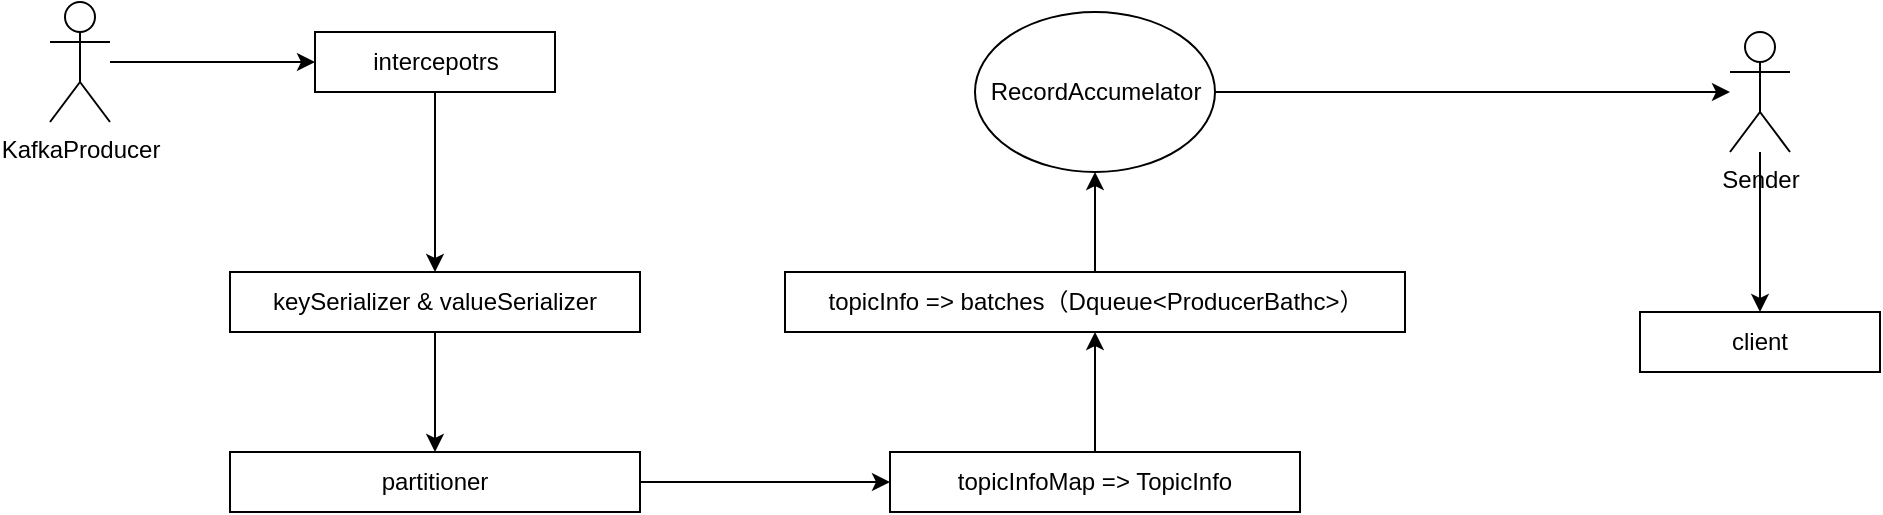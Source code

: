 <mxfile version="21.7.2" type="device">
  <diagram name="第 1 页" id="HpaX0P8XmZJ58mbIt6KI">
    <mxGraphModel dx="2528" dy="914" grid="1" gridSize="10" guides="1" tooltips="1" connect="1" arrows="1" fold="1" page="1" pageScale="1" pageWidth="827" pageHeight="1169" math="0" shadow="0">
      <root>
        <mxCell id="0" />
        <mxCell id="1" parent="0" />
        <mxCell id="ATlzD4DecSIZiHJDfU_H-5" value="" style="edgeStyle=orthogonalEdgeStyle;rounded=0;orthogonalLoop=1;jettySize=auto;html=1;" edge="1" parent="1" source="ATlzD4DecSIZiHJDfU_H-2" target="ATlzD4DecSIZiHJDfU_H-4">
          <mxGeometry relative="1" as="geometry" />
        </mxCell>
        <mxCell id="ATlzD4DecSIZiHJDfU_H-2" value="KafkaProducer" style="shape=umlActor;verticalLabelPosition=bottom;verticalAlign=top;html=1;outlineConnect=0;" vertex="1" parent="1">
          <mxGeometry x="-60" y="275" width="30" height="60" as="geometry" />
        </mxCell>
        <mxCell id="ATlzD4DecSIZiHJDfU_H-18" style="edgeStyle=orthogonalEdgeStyle;rounded=0;orthogonalLoop=1;jettySize=auto;html=1;" edge="1" parent="1" source="ATlzD4DecSIZiHJDfU_H-3" target="ATlzD4DecSIZiHJDfU_H-16">
          <mxGeometry relative="1" as="geometry" />
        </mxCell>
        <mxCell id="ATlzD4DecSIZiHJDfU_H-3" value="RecordAccumelator" style="ellipse;whiteSpace=wrap;html=1;" vertex="1" parent="1">
          <mxGeometry x="402.5" y="280" width="120" height="80" as="geometry" />
        </mxCell>
        <mxCell id="ATlzD4DecSIZiHJDfU_H-7" value="" style="edgeStyle=orthogonalEdgeStyle;rounded=0;orthogonalLoop=1;jettySize=auto;html=1;" edge="1" parent="1" source="ATlzD4DecSIZiHJDfU_H-4" target="ATlzD4DecSIZiHJDfU_H-6">
          <mxGeometry relative="1" as="geometry" />
        </mxCell>
        <mxCell id="ATlzD4DecSIZiHJDfU_H-4" value="intercepotrs" style="whiteSpace=wrap;html=1;verticalAlign=middle;" vertex="1" parent="1">
          <mxGeometry x="72.5" y="290" width="120" height="30" as="geometry" />
        </mxCell>
        <mxCell id="ATlzD4DecSIZiHJDfU_H-9" value="" style="edgeStyle=orthogonalEdgeStyle;rounded=0;orthogonalLoop=1;jettySize=auto;html=1;" edge="1" parent="1" source="ATlzD4DecSIZiHJDfU_H-6" target="ATlzD4DecSIZiHJDfU_H-8">
          <mxGeometry relative="1" as="geometry" />
        </mxCell>
        <mxCell id="ATlzD4DecSIZiHJDfU_H-6" value="keySerializer &amp;amp; valueSerializer" style="whiteSpace=wrap;html=1;verticalAlign=middle;" vertex="1" parent="1">
          <mxGeometry x="30" y="410" width="205" height="30" as="geometry" />
        </mxCell>
        <mxCell id="ATlzD4DecSIZiHJDfU_H-11" value="" style="edgeStyle=orthogonalEdgeStyle;rounded=0;orthogonalLoop=1;jettySize=auto;html=1;" edge="1" parent="1" source="ATlzD4DecSIZiHJDfU_H-8" target="ATlzD4DecSIZiHJDfU_H-10">
          <mxGeometry relative="1" as="geometry" />
        </mxCell>
        <mxCell id="ATlzD4DecSIZiHJDfU_H-8" value="partitioner" style="whiteSpace=wrap;html=1;verticalAlign=middle;" vertex="1" parent="1">
          <mxGeometry x="30" y="500" width="205" height="30" as="geometry" />
        </mxCell>
        <mxCell id="ATlzD4DecSIZiHJDfU_H-14" value="" style="edgeStyle=orthogonalEdgeStyle;rounded=0;orthogonalLoop=1;jettySize=auto;html=1;" edge="1" parent="1" source="ATlzD4DecSIZiHJDfU_H-10" target="ATlzD4DecSIZiHJDfU_H-13">
          <mxGeometry relative="1" as="geometry" />
        </mxCell>
        <mxCell id="ATlzD4DecSIZiHJDfU_H-10" value="topicInfoMap =&amp;gt; TopicInfo" style="whiteSpace=wrap;html=1;verticalAlign=middle;" vertex="1" parent="1">
          <mxGeometry x="360" y="500" width="205" height="30" as="geometry" />
        </mxCell>
        <mxCell id="ATlzD4DecSIZiHJDfU_H-15" value="" style="edgeStyle=orthogonalEdgeStyle;rounded=0;orthogonalLoop=1;jettySize=auto;html=1;" edge="1" parent="1" source="ATlzD4DecSIZiHJDfU_H-13" target="ATlzD4DecSIZiHJDfU_H-3">
          <mxGeometry relative="1" as="geometry" />
        </mxCell>
        <mxCell id="ATlzD4DecSIZiHJDfU_H-13" value="topicInfo =&amp;gt; batches（Dqueue&amp;lt;ProducerBathc&amp;gt;）" style="whiteSpace=wrap;html=1;verticalAlign=middle;" vertex="1" parent="1">
          <mxGeometry x="307.5" y="410" width="310" height="30" as="geometry" />
        </mxCell>
        <mxCell id="ATlzD4DecSIZiHJDfU_H-22" value="" style="edgeStyle=orthogonalEdgeStyle;rounded=0;orthogonalLoop=1;jettySize=auto;html=1;" edge="1" parent="1" source="ATlzD4DecSIZiHJDfU_H-16" target="ATlzD4DecSIZiHJDfU_H-21">
          <mxGeometry relative="1" as="geometry" />
        </mxCell>
        <mxCell id="ATlzD4DecSIZiHJDfU_H-16" value="Sender&lt;br&gt;" style="shape=umlActor;verticalLabelPosition=bottom;verticalAlign=top;html=1;outlineConnect=0;" vertex="1" parent="1">
          <mxGeometry x="780" y="290" width="30" height="60" as="geometry" />
        </mxCell>
        <mxCell id="ATlzD4DecSIZiHJDfU_H-21" value="client" style="whiteSpace=wrap;html=1;verticalAlign=middle;" vertex="1" parent="1">
          <mxGeometry x="735" y="430" width="120" height="30" as="geometry" />
        </mxCell>
      </root>
    </mxGraphModel>
  </diagram>
</mxfile>
